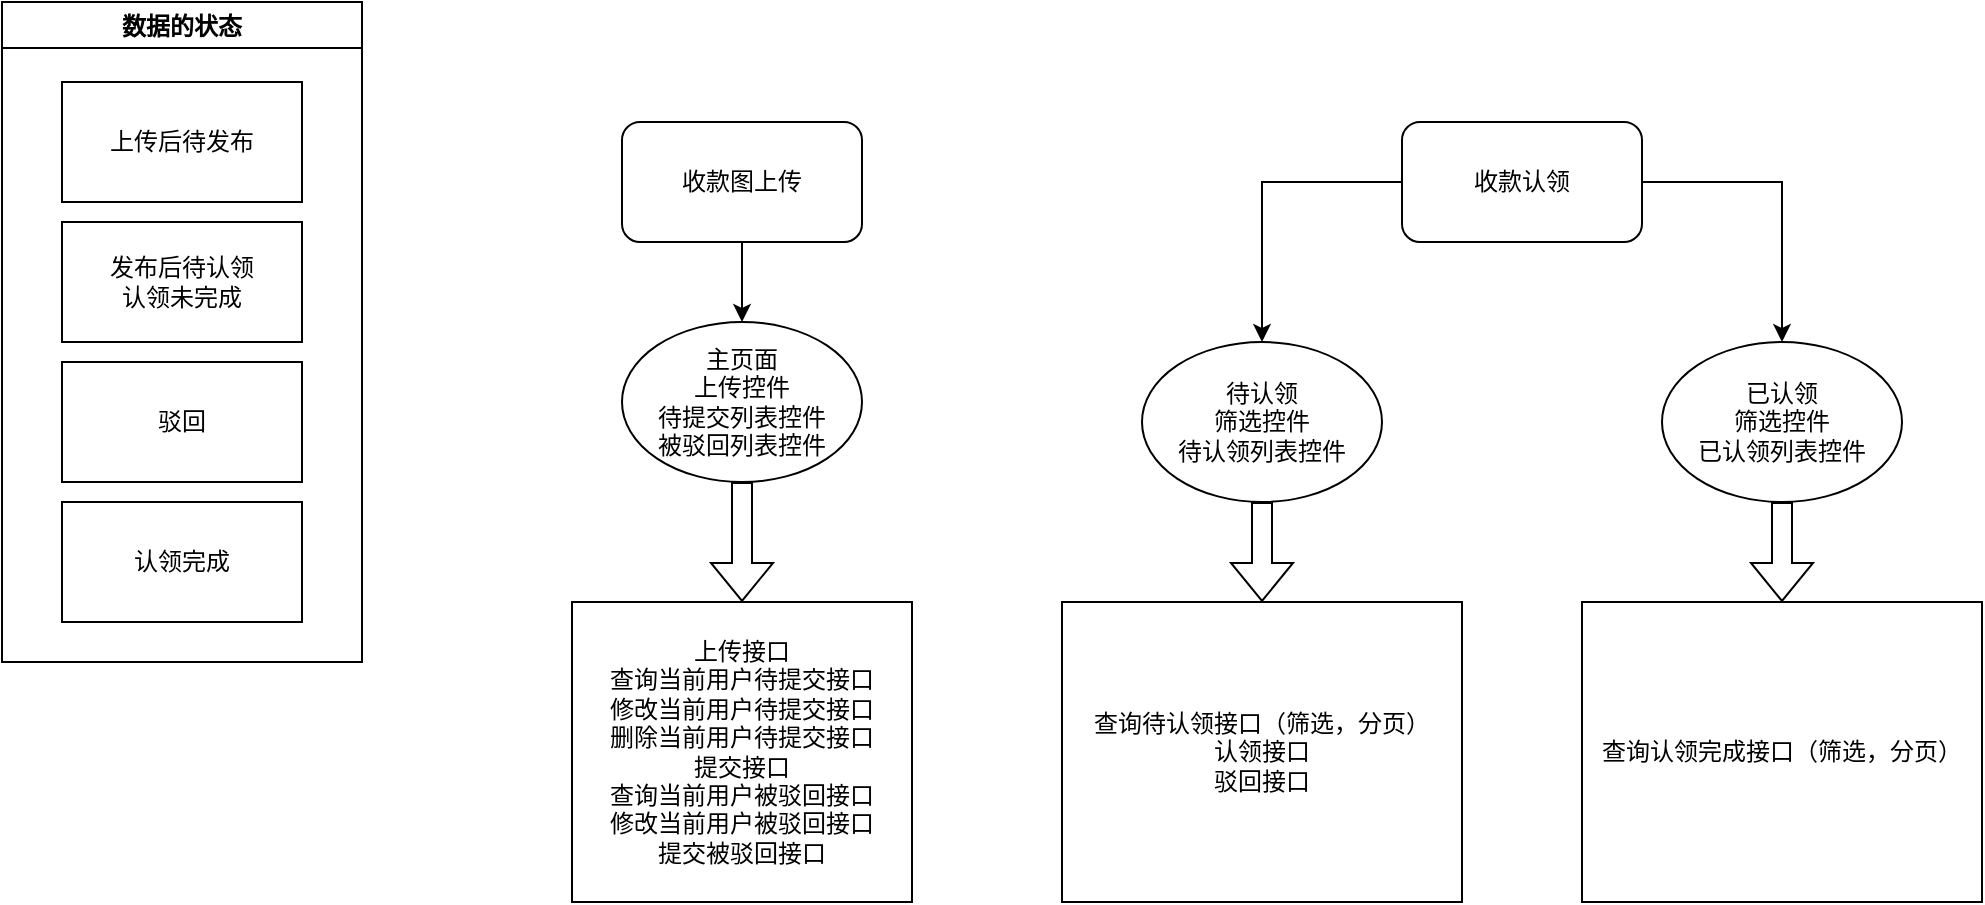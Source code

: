 <mxfile version="17.3.0" type="github">
  <diagram name="Page-1" id="e7e014a7-5840-1c2e-5031-d8a46d1fe8dd">
    <mxGraphModel dx="1221" dy="634" grid="1" gridSize="10" guides="1" tooltips="1" connect="1" arrows="1" fold="1" page="1" pageScale="1" pageWidth="1169" pageHeight="826" background="none" math="0" shadow="0">
      <root>
        <mxCell id="0" />
        <mxCell id="1" parent="0" />
        <mxCell id="ZfTb3w4SBTIdW1wGuKT9-42" value="数据的状态" style="swimlane;" vertex="1" parent="1">
          <mxGeometry x="30" y="30" width="180" height="330" as="geometry" />
        </mxCell>
        <mxCell id="ZfTb3w4SBTIdW1wGuKT9-43" value="上传后待发布" style="rounded=0;whiteSpace=wrap;html=1;" vertex="1" parent="ZfTb3w4SBTIdW1wGuKT9-42">
          <mxGeometry x="30" y="40" width="120" height="60" as="geometry" />
        </mxCell>
        <mxCell id="ZfTb3w4SBTIdW1wGuKT9-44" value="发布后待认领&lt;br&gt;认领未完成" style="rounded=0;whiteSpace=wrap;html=1;" vertex="1" parent="ZfTb3w4SBTIdW1wGuKT9-42">
          <mxGeometry x="30" y="110" width="120" height="60" as="geometry" />
        </mxCell>
        <mxCell id="ZfTb3w4SBTIdW1wGuKT9-45" value="认领完成" style="rounded=0;whiteSpace=wrap;html=1;" vertex="1" parent="ZfTb3w4SBTIdW1wGuKT9-42">
          <mxGeometry x="30" y="250" width="120" height="60" as="geometry" />
        </mxCell>
        <mxCell id="ZfTb3w4SBTIdW1wGuKT9-46" value="驳回" style="rounded=0;whiteSpace=wrap;html=1;" vertex="1" parent="ZfTb3w4SBTIdW1wGuKT9-42">
          <mxGeometry x="30" y="180" width="120" height="60" as="geometry" />
        </mxCell>
        <mxCell id="ZfTb3w4SBTIdW1wGuKT9-49" value="" style="edgeStyle=orthogonalEdgeStyle;rounded=0;orthogonalLoop=1;jettySize=auto;html=1;" edge="1" parent="1" source="ZfTb3w4SBTIdW1wGuKT9-47" target="ZfTb3w4SBTIdW1wGuKT9-48">
          <mxGeometry relative="1" as="geometry" />
        </mxCell>
        <mxCell id="ZfTb3w4SBTIdW1wGuKT9-47" value="收款图上传" style="rounded=1;whiteSpace=wrap;html=1;" vertex="1" parent="1">
          <mxGeometry x="340" y="90" width="120" height="60" as="geometry" />
        </mxCell>
        <mxCell id="ZfTb3w4SBTIdW1wGuKT9-48" value="主页面&lt;br&gt;上传控件&lt;br&gt;待提交列表控件&lt;br&gt;被驳回列表控件" style="ellipse;whiteSpace=wrap;html=1;" vertex="1" parent="1">
          <mxGeometry x="340" y="190" width="120" height="80" as="geometry" />
        </mxCell>
        <mxCell id="ZfTb3w4SBTIdW1wGuKT9-50" value="" style="shape=flexArrow;endArrow=classic;html=1;rounded=0;exitX=0.5;exitY=1;exitDx=0;exitDy=0;" edge="1" parent="1" source="ZfTb3w4SBTIdW1wGuKT9-48" target="ZfTb3w4SBTIdW1wGuKT9-51">
          <mxGeometry width="50" height="50" relative="1" as="geometry">
            <mxPoint x="340" y="430" as="sourcePoint" />
            <mxPoint x="400" y="350" as="targetPoint" />
          </mxGeometry>
        </mxCell>
        <mxCell id="ZfTb3w4SBTIdW1wGuKT9-51" value="上传接口&lt;br&gt;查询当前用户待提交接口&lt;br&gt;修改当前用户待提交接口&lt;br&gt;删除当前用户待提交接口&lt;br&gt;提交接口&lt;br&gt;查询当前用户被驳回接口&lt;br&gt;修改当前用户被驳回接口&lt;br&gt;提交被驳回接口" style="rounded=0;whiteSpace=wrap;html=1;" vertex="1" parent="1">
          <mxGeometry x="315" y="330" width="170" height="150" as="geometry" />
        </mxCell>
        <mxCell id="ZfTb3w4SBTIdW1wGuKT9-54" value="" style="edgeStyle=orthogonalEdgeStyle;rounded=0;orthogonalLoop=1;jettySize=auto;html=1;" edge="1" parent="1" source="ZfTb3w4SBTIdW1wGuKT9-52" target="ZfTb3w4SBTIdW1wGuKT9-53">
          <mxGeometry relative="1" as="geometry" />
        </mxCell>
        <mxCell id="ZfTb3w4SBTIdW1wGuKT9-56" style="edgeStyle=orthogonalEdgeStyle;rounded=0;orthogonalLoop=1;jettySize=auto;html=1;entryX=0.5;entryY=0;entryDx=0;entryDy=0;" edge="1" parent="1" source="ZfTb3w4SBTIdW1wGuKT9-52" target="ZfTb3w4SBTIdW1wGuKT9-55">
          <mxGeometry relative="1" as="geometry" />
        </mxCell>
        <mxCell id="ZfTb3w4SBTIdW1wGuKT9-52" value="收款认领" style="rounded=1;whiteSpace=wrap;html=1;" vertex="1" parent="1">
          <mxGeometry x="730" y="90" width="120" height="60" as="geometry" />
        </mxCell>
        <mxCell id="ZfTb3w4SBTIdW1wGuKT9-53" value="待认领&lt;br&gt;筛选控件&lt;br&gt;待认领列表控件" style="ellipse;whiteSpace=wrap;html=1;" vertex="1" parent="1">
          <mxGeometry x="600" y="200" width="120" height="80" as="geometry" />
        </mxCell>
        <mxCell id="ZfTb3w4SBTIdW1wGuKT9-55" value="已认领&lt;br&gt;筛选控件&lt;br&gt;已认领列表控件" style="ellipse;whiteSpace=wrap;html=1;" vertex="1" parent="1">
          <mxGeometry x="860" y="200" width="120" height="80" as="geometry" />
        </mxCell>
        <mxCell id="ZfTb3w4SBTIdW1wGuKT9-57" value="" style="shape=flexArrow;endArrow=classic;html=1;rounded=0;exitX=0.5;exitY=1;exitDx=0;exitDy=0;" edge="1" parent="1" source="ZfTb3w4SBTIdW1wGuKT9-53" target="ZfTb3w4SBTIdW1wGuKT9-58">
          <mxGeometry width="50" height="50" relative="1" as="geometry">
            <mxPoint x="680" y="430" as="sourcePoint" />
            <mxPoint x="690" y="370" as="targetPoint" />
          </mxGeometry>
        </mxCell>
        <mxCell id="ZfTb3w4SBTIdW1wGuKT9-58" value="查询待认领接口（筛选，分页）&lt;br&gt;认领接口&lt;br&gt;驳回接口" style="rounded=0;whiteSpace=wrap;html=1;" vertex="1" parent="1">
          <mxGeometry x="560" y="330" width="200" height="150" as="geometry" />
        </mxCell>
        <mxCell id="ZfTb3w4SBTIdW1wGuKT9-59" value="查询认领完成接口（筛选，分页）" style="rounded=0;whiteSpace=wrap;html=1;" vertex="1" parent="1">
          <mxGeometry x="820" y="330" width="200" height="150" as="geometry" />
        </mxCell>
        <mxCell id="ZfTb3w4SBTIdW1wGuKT9-61" value="" style="shape=flexArrow;endArrow=classic;html=1;rounded=0;exitX=0.5;exitY=1;exitDx=0;exitDy=0;" edge="1" parent="1" source="ZfTb3w4SBTIdW1wGuKT9-55" target="ZfTb3w4SBTIdW1wGuKT9-59">
          <mxGeometry width="50" height="50" relative="1" as="geometry">
            <mxPoint x="980" y="370" as="sourcePoint" />
            <mxPoint x="1030" y="320" as="targetPoint" />
          </mxGeometry>
        </mxCell>
      </root>
    </mxGraphModel>
  </diagram>
</mxfile>
